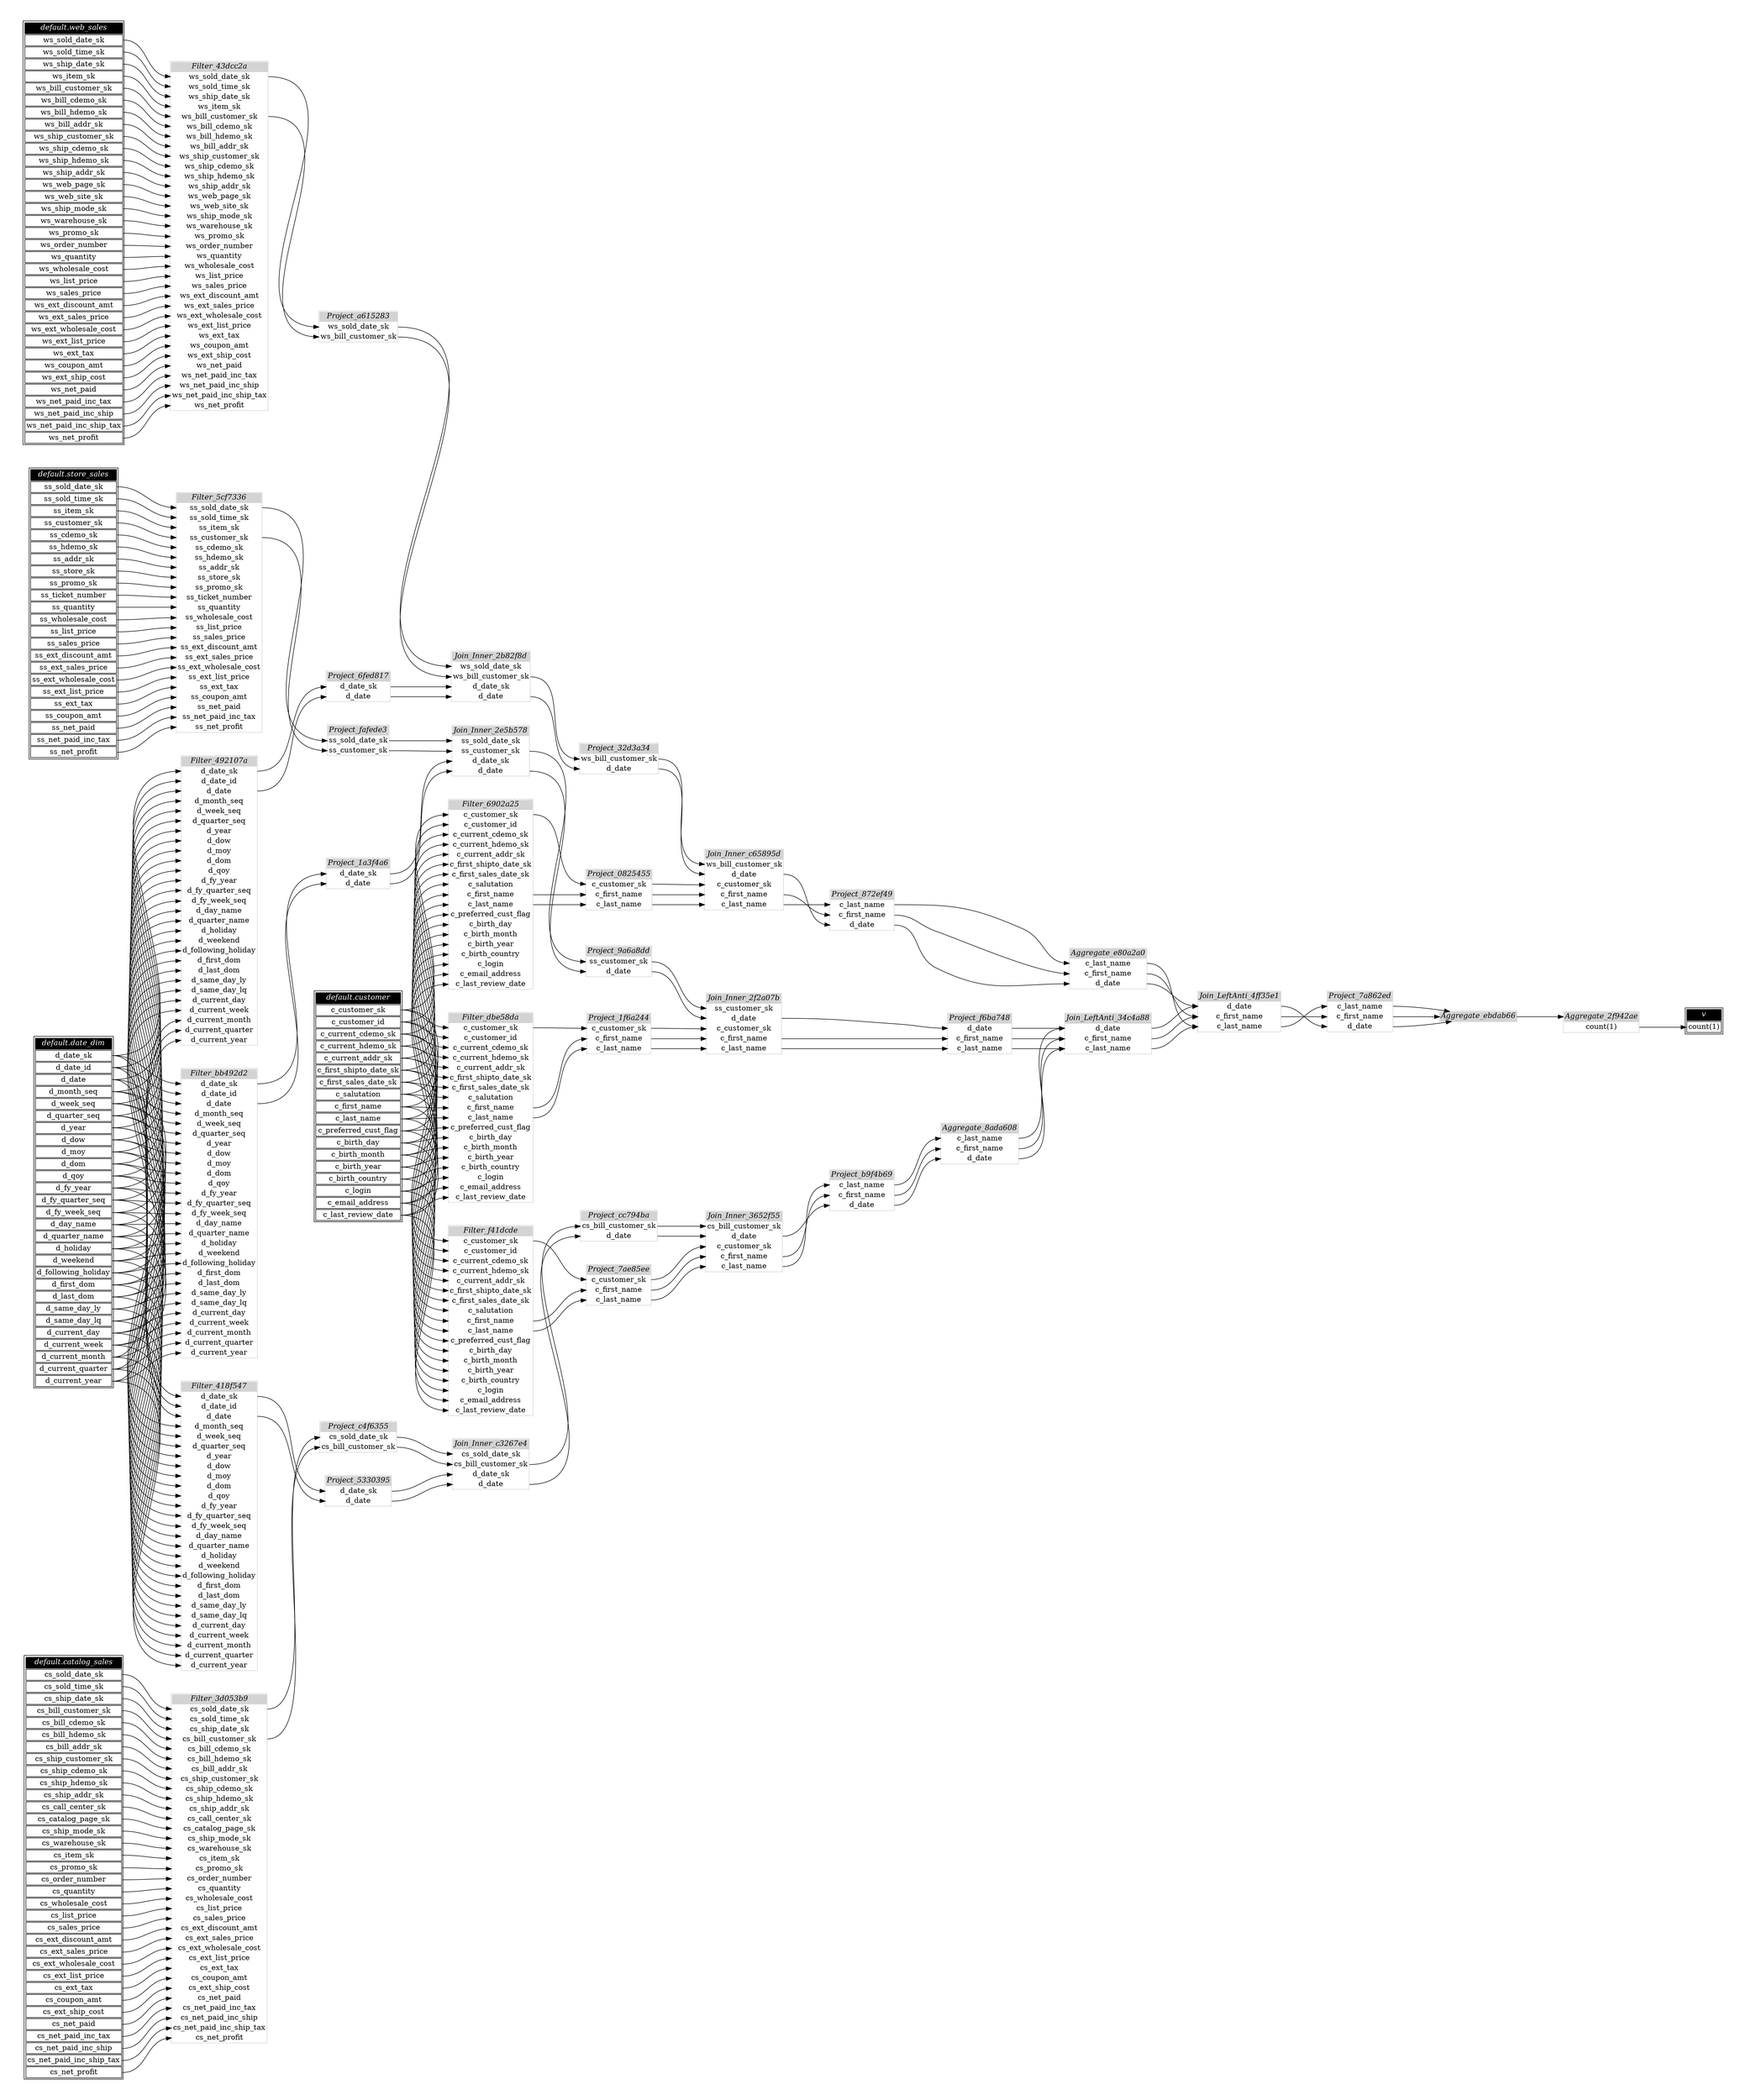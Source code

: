 // Automatically generated by TPCDSFlowTestSuite


digraph {
  graph [pad="0.5" nodesep="0.5" ranksep="1" fontname="Helvetica" rankdir=LR];
  node [shape=plaintext]

  
"Aggregate_2f942ae" [label=<
<table color="lightgray" border="1" cellborder="0" cellspacing="0">
  <tr><td bgcolor="lightgray" port="nodeName"><i>Aggregate_2f942ae</i></td></tr>
  <tr><td port="0">count(1)</td></tr>
</table>>];
     

"Aggregate_8ada608" [label=<
<table color="lightgray" border="1" cellborder="0" cellspacing="0">
  <tr><td bgcolor="lightgray" port="nodeName"><i>Aggregate_8ada608</i></td></tr>
  <tr><td port="0">c_last_name</td></tr>
<tr><td port="1">c_first_name</td></tr>
<tr><td port="2">d_date</td></tr>
</table>>];
     

"Aggregate_e80a2a0" [label=<
<table color="lightgray" border="1" cellborder="0" cellspacing="0">
  <tr><td bgcolor="lightgray" port="nodeName"><i>Aggregate_e80a2a0</i></td></tr>
  <tr><td port="0">c_last_name</td></tr>
<tr><td port="1">c_first_name</td></tr>
<tr><td port="2">d_date</td></tr>
</table>>];
     

"Aggregate_ebdab66" [label=<
<table color="lightgray" border="1" cellborder="0" cellspacing="0">
  <tr><td bgcolor="lightgray" port="nodeName"><i>Aggregate_ebdab66</i></td></tr>
  
</table>>];
     

"Filter_3d053b9" [label=<
<table color="lightgray" border="1" cellborder="0" cellspacing="0">
  <tr><td bgcolor="lightgray" port="nodeName"><i>Filter_3d053b9</i></td></tr>
  <tr><td port="0">cs_sold_date_sk</td></tr>
<tr><td port="1">cs_sold_time_sk</td></tr>
<tr><td port="2">cs_ship_date_sk</td></tr>
<tr><td port="3">cs_bill_customer_sk</td></tr>
<tr><td port="4">cs_bill_cdemo_sk</td></tr>
<tr><td port="5">cs_bill_hdemo_sk</td></tr>
<tr><td port="6">cs_bill_addr_sk</td></tr>
<tr><td port="7">cs_ship_customer_sk</td></tr>
<tr><td port="8">cs_ship_cdemo_sk</td></tr>
<tr><td port="9">cs_ship_hdemo_sk</td></tr>
<tr><td port="10">cs_ship_addr_sk</td></tr>
<tr><td port="11">cs_call_center_sk</td></tr>
<tr><td port="12">cs_catalog_page_sk</td></tr>
<tr><td port="13">cs_ship_mode_sk</td></tr>
<tr><td port="14">cs_warehouse_sk</td></tr>
<tr><td port="15">cs_item_sk</td></tr>
<tr><td port="16">cs_promo_sk</td></tr>
<tr><td port="17">cs_order_number</td></tr>
<tr><td port="18">cs_quantity</td></tr>
<tr><td port="19">cs_wholesale_cost</td></tr>
<tr><td port="20">cs_list_price</td></tr>
<tr><td port="21">cs_sales_price</td></tr>
<tr><td port="22">cs_ext_discount_amt</td></tr>
<tr><td port="23">cs_ext_sales_price</td></tr>
<tr><td port="24">cs_ext_wholesale_cost</td></tr>
<tr><td port="25">cs_ext_list_price</td></tr>
<tr><td port="26">cs_ext_tax</td></tr>
<tr><td port="27">cs_coupon_amt</td></tr>
<tr><td port="28">cs_ext_ship_cost</td></tr>
<tr><td port="29">cs_net_paid</td></tr>
<tr><td port="30">cs_net_paid_inc_tax</td></tr>
<tr><td port="31">cs_net_paid_inc_ship</td></tr>
<tr><td port="32">cs_net_paid_inc_ship_tax</td></tr>
<tr><td port="33">cs_net_profit</td></tr>
</table>>];
     

"Filter_418f547" [label=<
<table color="lightgray" border="1" cellborder="0" cellspacing="0">
  <tr><td bgcolor="lightgray" port="nodeName"><i>Filter_418f547</i></td></tr>
  <tr><td port="0">d_date_sk</td></tr>
<tr><td port="1">d_date_id</td></tr>
<tr><td port="2">d_date</td></tr>
<tr><td port="3">d_month_seq</td></tr>
<tr><td port="4">d_week_seq</td></tr>
<tr><td port="5">d_quarter_seq</td></tr>
<tr><td port="6">d_year</td></tr>
<tr><td port="7">d_dow</td></tr>
<tr><td port="8">d_moy</td></tr>
<tr><td port="9">d_dom</td></tr>
<tr><td port="10">d_qoy</td></tr>
<tr><td port="11">d_fy_year</td></tr>
<tr><td port="12">d_fy_quarter_seq</td></tr>
<tr><td port="13">d_fy_week_seq</td></tr>
<tr><td port="14">d_day_name</td></tr>
<tr><td port="15">d_quarter_name</td></tr>
<tr><td port="16">d_holiday</td></tr>
<tr><td port="17">d_weekend</td></tr>
<tr><td port="18">d_following_holiday</td></tr>
<tr><td port="19">d_first_dom</td></tr>
<tr><td port="20">d_last_dom</td></tr>
<tr><td port="21">d_same_day_ly</td></tr>
<tr><td port="22">d_same_day_lq</td></tr>
<tr><td port="23">d_current_day</td></tr>
<tr><td port="24">d_current_week</td></tr>
<tr><td port="25">d_current_month</td></tr>
<tr><td port="26">d_current_quarter</td></tr>
<tr><td port="27">d_current_year</td></tr>
</table>>];
     

"Filter_43dcc2a" [label=<
<table color="lightgray" border="1" cellborder="0" cellspacing="0">
  <tr><td bgcolor="lightgray" port="nodeName"><i>Filter_43dcc2a</i></td></tr>
  <tr><td port="0">ws_sold_date_sk</td></tr>
<tr><td port="1">ws_sold_time_sk</td></tr>
<tr><td port="2">ws_ship_date_sk</td></tr>
<tr><td port="3">ws_item_sk</td></tr>
<tr><td port="4">ws_bill_customer_sk</td></tr>
<tr><td port="5">ws_bill_cdemo_sk</td></tr>
<tr><td port="6">ws_bill_hdemo_sk</td></tr>
<tr><td port="7">ws_bill_addr_sk</td></tr>
<tr><td port="8">ws_ship_customer_sk</td></tr>
<tr><td port="9">ws_ship_cdemo_sk</td></tr>
<tr><td port="10">ws_ship_hdemo_sk</td></tr>
<tr><td port="11">ws_ship_addr_sk</td></tr>
<tr><td port="12">ws_web_page_sk</td></tr>
<tr><td port="13">ws_web_site_sk</td></tr>
<tr><td port="14">ws_ship_mode_sk</td></tr>
<tr><td port="15">ws_warehouse_sk</td></tr>
<tr><td port="16">ws_promo_sk</td></tr>
<tr><td port="17">ws_order_number</td></tr>
<tr><td port="18">ws_quantity</td></tr>
<tr><td port="19">ws_wholesale_cost</td></tr>
<tr><td port="20">ws_list_price</td></tr>
<tr><td port="21">ws_sales_price</td></tr>
<tr><td port="22">ws_ext_discount_amt</td></tr>
<tr><td port="23">ws_ext_sales_price</td></tr>
<tr><td port="24">ws_ext_wholesale_cost</td></tr>
<tr><td port="25">ws_ext_list_price</td></tr>
<tr><td port="26">ws_ext_tax</td></tr>
<tr><td port="27">ws_coupon_amt</td></tr>
<tr><td port="28">ws_ext_ship_cost</td></tr>
<tr><td port="29">ws_net_paid</td></tr>
<tr><td port="30">ws_net_paid_inc_tax</td></tr>
<tr><td port="31">ws_net_paid_inc_ship</td></tr>
<tr><td port="32">ws_net_paid_inc_ship_tax</td></tr>
<tr><td port="33">ws_net_profit</td></tr>
</table>>];
     

"Filter_492107a" [label=<
<table color="lightgray" border="1" cellborder="0" cellspacing="0">
  <tr><td bgcolor="lightgray" port="nodeName"><i>Filter_492107a</i></td></tr>
  <tr><td port="0">d_date_sk</td></tr>
<tr><td port="1">d_date_id</td></tr>
<tr><td port="2">d_date</td></tr>
<tr><td port="3">d_month_seq</td></tr>
<tr><td port="4">d_week_seq</td></tr>
<tr><td port="5">d_quarter_seq</td></tr>
<tr><td port="6">d_year</td></tr>
<tr><td port="7">d_dow</td></tr>
<tr><td port="8">d_moy</td></tr>
<tr><td port="9">d_dom</td></tr>
<tr><td port="10">d_qoy</td></tr>
<tr><td port="11">d_fy_year</td></tr>
<tr><td port="12">d_fy_quarter_seq</td></tr>
<tr><td port="13">d_fy_week_seq</td></tr>
<tr><td port="14">d_day_name</td></tr>
<tr><td port="15">d_quarter_name</td></tr>
<tr><td port="16">d_holiday</td></tr>
<tr><td port="17">d_weekend</td></tr>
<tr><td port="18">d_following_holiday</td></tr>
<tr><td port="19">d_first_dom</td></tr>
<tr><td port="20">d_last_dom</td></tr>
<tr><td port="21">d_same_day_ly</td></tr>
<tr><td port="22">d_same_day_lq</td></tr>
<tr><td port="23">d_current_day</td></tr>
<tr><td port="24">d_current_week</td></tr>
<tr><td port="25">d_current_month</td></tr>
<tr><td port="26">d_current_quarter</td></tr>
<tr><td port="27">d_current_year</td></tr>
</table>>];
     

"Filter_5cf7336" [label=<
<table color="lightgray" border="1" cellborder="0" cellspacing="0">
  <tr><td bgcolor="lightgray" port="nodeName"><i>Filter_5cf7336</i></td></tr>
  <tr><td port="0">ss_sold_date_sk</td></tr>
<tr><td port="1">ss_sold_time_sk</td></tr>
<tr><td port="2">ss_item_sk</td></tr>
<tr><td port="3">ss_customer_sk</td></tr>
<tr><td port="4">ss_cdemo_sk</td></tr>
<tr><td port="5">ss_hdemo_sk</td></tr>
<tr><td port="6">ss_addr_sk</td></tr>
<tr><td port="7">ss_store_sk</td></tr>
<tr><td port="8">ss_promo_sk</td></tr>
<tr><td port="9">ss_ticket_number</td></tr>
<tr><td port="10">ss_quantity</td></tr>
<tr><td port="11">ss_wholesale_cost</td></tr>
<tr><td port="12">ss_list_price</td></tr>
<tr><td port="13">ss_sales_price</td></tr>
<tr><td port="14">ss_ext_discount_amt</td></tr>
<tr><td port="15">ss_ext_sales_price</td></tr>
<tr><td port="16">ss_ext_wholesale_cost</td></tr>
<tr><td port="17">ss_ext_list_price</td></tr>
<tr><td port="18">ss_ext_tax</td></tr>
<tr><td port="19">ss_coupon_amt</td></tr>
<tr><td port="20">ss_net_paid</td></tr>
<tr><td port="21">ss_net_paid_inc_tax</td></tr>
<tr><td port="22">ss_net_profit</td></tr>
</table>>];
     

"Filter_6902a25" [label=<
<table color="lightgray" border="1" cellborder="0" cellspacing="0">
  <tr><td bgcolor="lightgray" port="nodeName"><i>Filter_6902a25</i></td></tr>
  <tr><td port="0">c_customer_sk</td></tr>
<tr><td port="1">c_customer_id</td></tr>
<tr><td port="2">c_current_cdemo_sk</td></tr>
<tr><td port="3">c_current_hdemo_sk</td></tr>
<tr><td port="4">c_current_addr_sk</td></tr>
<tr><td port="5">c_first_shipto_date_sk</td></tr>
<tr><td port="6">c_first_sales_date_sk</td></tr>
<tr><td port="7">c_salutation</td></tr>
<tr><td port="8">c_first_name</td></tr>
<tr><td port="9">c_last_name</td></tr>
<tr><td port="10">c_preferred_cust_flag</td></tr>
<tr><td port="11">c_birth_day</td></tr>
<tr><td port="12">c_birth_month</td></tr>
<tr><td port="13">c_birth_year</td></tr>
<tr><td port="14">c_birth_country</td></tr>
<tr><td port="15">c_login</td></tr>
<tr><td port="16">c_email_address</td></tr>
<tr><td port="17">c_last_review_date</td></tr>
</table>>];
     

"Filter_bb492d2" [label=<
<table color="lightgray" border="1" cellborder="0" cellspacing="0">
  <tr><td bgcolor="lightgray" port="nodeName"><i>Filter_bb492d2</i></td></tr>
  <tr><td port="0">d_date_sk</td></tr>
<tr><td port="1">d_date_id</td></tr>
<tr><td port="2">d_date</td></tr>
<tr><td port="3">d_month_seq</td></tr>
<tr><td port="4">d_week_seq</td></tr>
<tr><td port="5">d_quarter_seq</td></tr>
<tr><td port="6">d_year</td></tr>
<tr><td port="7">d_dow</td></tr>
<tr><td port="8">d_moy</td></tr>
<tr><td port="9">d_dom</td></tr>
<tr><td port="10">d_qoy</td></tr>
<tr><td port="11">d_fy_year</td></tr>
<tr><td port="12">d_fy_quarter_seq</td></tr>
<tr><td port="13">d_fy_week_seq</td></tr>
<tr><td port="14">d_day_name</td></tr>
<tr><td port="15">d_quarter_name</td></tr>
<tr><td port="16">d_holiday</td></tr>
<tr><td port="17">d_weekend</td></tr>
<tr><td port="18">d_following_holiday</td></tr>
<tr><td port="19">d_first_dom</td></tr>
<tr><td port="20">d_last_dom</td></tr>
<tr><td port="21">d_same_day_ly</td></tr>
<tr><td port="22">d_same_day_lq</td></tr>
<tr><td port="23">d_current_day</td></tr>
<tr><td port="24">d_current_week</td></tr>
<tr><td port="25">d_current_month</td></tr>
<tr><td port="26">d_current_quarter</td></tr>
<tr><td port="27">d_current_year</td></tr>
</table>>];
     

"Filter_dbe58da" [label=<
<table color="lightgray" border="1" cellborder="0" cellspacing="0">
  <tr><td bgcolor="lightgray" port="nodeName"><i>Filter_dbe58da</i></td></tr>
  <tr><td port="0">c_customer_sk</td></tr>
<tr><td port="1">c_customer_id</td></tr>
<tr><td port="2">c_current_cdemo_sk</td></tr>
<tr><td port="3">c_current_hdemo_sk</td></tr>
<tr><td port="4">c_current_addr_sk</td></tr>
<tr><td port="5">c_first_shipto_date_sk</td></tr>
<tr><td port="6">c_first_sales_date_sk</td></tr>
<tr><td port="7">c_salutation</td></tr>
<tr><td port="8">c_first_name</td></tr>
<tr><td port="9">c_last_name</td></tr>
<tr><td port="10">c_preferred_cust_flag</td></tr>
<tr><td port="11">c_birth_day</td></tr>
<tr><td port="12">c_birth_month</td></tr>
<tr><td port="13">c_birth_year</td></tr>
<tr><td port="14">c_birth_country</td></tr>
<tr><td port="15">c_login</td></tr>
<tr><td port="16">c_email_address</td></tr>
<tr><td port="17">c_last_review_date</td></tr>
</table>>];
     

"Filter_f41dcde" [label=<
<table color="lightgray" border="1" cellborder="0" cellspacing="0">
  <tr><td bgcolor="lightgray" port="nodeName"><i>Filter_f41dcde</i></td></tr>
  <tr><td port="0">c_customer_sk</td></tr>
<tr><td port="1">c_customer_id</td></tr>
<tr><td port="2">c_current_cdemo_sk</td></tr>
<tr><td port="3">c_current_hdemo_sk</td></tr>
<tr><td port="4">c_current_addr_sk</td></tr>
<tr><td port="5">c_first_shipto_date_sk</td></tr>
<tr><td port="6">c_first_sales_date_sk</td></tr>
<tr><td port="7">c_salutation</td></tr>
<tr><td port="8">c_first_name</td></tr>
<tr><td port="9">c_last_name</td></tr>
<tr><td port="10">c_preferred_cust_flag</td></tr>
<tr><td port="11">c_birth_day</td></tr>
<tr><td port="12">c_birth_month</td></tr>
<tr><td port="13">c_birth_year</td></tr>
<tr><td port="14">c_birth_country</td></tr>
<tr><td port="15">c_login</td></tr>
<tr><td port="16">c_email_address</td></tr>
<tr><td port="17">c_last_review_date</td></tr>
</table>>];
     

"Join_Inner_2b82f8d" [label=<
<table color="lightgray" border="1" cellborder="0" cellspacing="0">
  <tr><td bgcolor="lightgray" port="nodeName"><i>Join_Inner_2b82f8d</i></td></tr>
  <tr><td port="0">ws_sold_date_sk</td></tr>
<tr><td port="1">ws_bill_customer_sk</td></tr>
<tr><td port="2">d_date_sk</td></tr>
<tr><td port="3">d_date</td></tr>
</table>>];
     

"Join_Inner_2e5b578" [label=<
<table color="lightgray" border="1" cellborder="0" cellspacing="0">
  <tr><td bgcolor="lightgray" port="nodeName"><i>Join_Inner_2e5b578</i></td></tr>
  <tr><td port="0">ss_sold_date_sk</td></tr>
<tr><td port="1">ss_customer_sk</td></tr>
<tr><td port="2">d_date_sk</td></tr>
<tr><td port="3">d_date</td></tr>
</table>>];
     

"Join_Inner_2f2a07b" [label=<
<table color="lightgray" border="1" cellborder="0" cellspacing="0">
  <tr><td bgcolor="lightgray" port="nodeName"><i>Join_Inner_2f2a07b</i></td></tr>
  <tr><td port="0">ss_customer_sk</td></tr>
<tr><td port="1">d_date</td></tr>
<tr><td port="2">c_customer_sk</td></tr>
<tr><td port="3">c_first_name</td></tr>
<tr><td port="4">c_last_name</td></tr>
</table>>];
     

"Join_Inner_3652f55" [label=<
<table color="lightgray" border="1" cellborder="0" cellspacing="0">
  <tr><td bgcolor="lightgray" port="nodeName"><i>Join_Inner_3652f55</i></td></tr>
  <tr><td port="0">cs_bill_customer_sk</td></tr>
<tr><td port="1">d_date</td></tr>
<tr><td port="2">c_customer_sk</td></tr>
<tr><td port="3">c_first_name</td></tr>
<tr><td port="4">c_last_name</td></tr>
</table>>];
     

"Join_Inner_c3267e4" [label=<
<table color="lightgray" border="1" cellborder="0" cellspacing="0">
  <tr><td bgcolor="lightgray" port="nodeName"><i>Join_Inner_c3267e4</i></td></tr>
  <tr><td port="0">cs_sold_date_sk</td></tr>
<tr><td port="1">cs_bill_customer_sk</td></tr>
<tr><td port="2">d_date_sk</td></tr>
<tr><td port="3">d_date</td></tr>
</table>>];
     

"Join_Inner_c65895d" [label=<
<table color="lightgray" border="1" cellborder="0" cellspacing="0">
  <tr><td bgcolor="lightgray" port="nodeName"><i>Join_Inner_c65895d</i></td></tr>
  <tr><td port="0">ws_bill_customer_sk</td></tr>
<tr><td port="1">d_date</td></tr>
<tr><td port="2">c_customer_sk</td></tr>
<tr><td port="3">c_first_name</td></tr>
<tr><td port="4">c_last_name</td></tr>
</table>>];
     

"Join_LeftAnti_34c4a88" [label=<
<table color="lightgray" border="1" cellborder="0" cellspacing="0">
  <tr><td bgcolor="lightgray" port="nodeName"><i>Join_LeftAnti_34c4a88</i></td></tr>
  <tr><td port="0">d_date</td></tr>
<tr><td port="1">c_first_name</td></tr>
<tr><td port="2">c_last_name</td></tr>
</table>>];
     

"Join_LeftAnti_4ff35e1" [label=<
<table color="lightgray" border="1" cellborder="0" cellspacing="0">
  <tr><td bgcolor="lightgray" port="nodeName"><i>Join_LeftAnti_4ff35e1</i></td></tr>
  <tr><td port="0">d_date</td></tr>
<tr><td port="1">c_first_name</td></tr>
<tr><td port="2">c_last_name</td></tr>
</table>>];
     

"Project_0825455" [label=<
<table color="lightgray" border="1" cellborder="0" cellspacing="0">
  <tr><td bgcolor="lightgray" port="nodeName"><i>Project_0825455</i></td></tr>
  <tr><td port="0">c_customer_sk</td></tr>
<tr><td port="1">c_first_name</td></tr>
<tr><td port="2">c_last_name</td></tr>
</table>>];
     

"Project_1a3f4a6" [label=<
<table color="lightgray" border="1" cellborder="0" cellspacing="0">
  <tr><td bgcolor="lightgray" port="nodeName"><i>Project_1a3f4a6</i></td></tr>
  <tr><td port="0">d_date_sk</td></tr>
<tr><td port="1">d_date</td></tr>
</table>>];
     

"Project_1f6a244" [label=<
<table color="lightgray" border="1" cellborder="0" cellspacing="0">
  <tr><td bgcolor="lightgray" port="nodeName"><i>Project_1f6a244</i></td></tr>
  <tr><td port="0">c_customer_sk</td></tr>
<tr><td port="1">c_first_name</td></tr>
<tr><td port="2">c_last_name</td></tr>
</table>>];
     

"Project_32d3a34" [label=<
<table color="lightgray" border="1" cellborder="0" cellspacing="0">
  <tr><td bgcolor="lightgray" port="nodeName"><i>Project_32d3a34</i></td></tr>
  <tr><td port="0">ws_bill_customer_sk</td></tr>
<tr><td port="1">d_date</td></tr>
</table>>];
     

"Project_5330395" [label=<
<table color="lightgray" border="1" cellborder="0" cellspacing="0">
  <tr><td bgcolor="lightgray" port="nodeName"><i>Project_5330395</i></td></tr>
  <tr><td port="0">d_date_sk</td></tr>
<tr><td port="1">d_date</td></tr>
</table>>];
     

"Project_6fed817" [label=<
<table color="lightgray" border="1" cellborder="0" cellspacing="0">
  <tr><td bgcolor="lightgray" port="nodeName"><i>Project_6fed817</i></td></tr>
  <tr><td port="0">d_date_sk</td></tr>
<tr><td port="1">d_date</td></tr>
</table>>];
     

"Project_7a862ed" [label=<
<table color="lightgray" border="1" cellborder="0" cellspacing="0">
  <tr><td bgcolor="lightgray" port="nodeName"><i>Project_7a862ed</i></td></tr>
  <tr><td port="0">c_last_name</td></tr>
<tr><td port="1">c_first_name</td></tr>
<tr><td port="2">d_date</td></tr>
</table>>];
     

"Project_7ae85ee" [label=<
<table color="lightgray" border="1" cellborder="0" cellspacing="0">
  <tr><td bgcolor="lightgray" port="nodeName"><i>Project_7ae85ee</i></td></tr>
  <tr><td port="0">c_customer_sk</td></tr>
<tr><td port="1">c_first_name</td></tr>
<tr><td port="2">c_last_name</td></tr>
</table>>];
     

"Project_872ef49" [label=<
<table color="lightgray" border="1" cellborder="0" cellspacing="0">
  <tr><td bgcolor="lightgray" port="nodeName"><i>Project_872ef49</i></td></tr>
  <tr><td port="0">c_last_name</td></tr>
<tr><td port="1">c_first_name</td></tr>
<tr><td port="2">d_date</td></tr>
</table>>];
     

"Project_9a6a8dd" [label=<
<table color="lightgray" border="1" cellborder="0" cellspacing="0">
  <tr><td bgcolor="lightgray" port="nodeName"><i>Project_9a6a8dd</i></td></tr>
  <tr><td port="0">ss_customer_sk</td></tr>
<tr><td port="1">d_date</td></tr>
</table>>];
     

"Project_a615283" [label=<
<table color="lightgray" border="1" cellborder="0" cellspacing="0">
  <tr><td bgcolor="lightgray" port="nodeName"><i>Project_a615283</i></td></tr>
  <tr><td port="0">ws_sold_date_sk</td></tr>
<tr><td port="1">ws_bill_customer_sk</td></tr>
</table>>];
     

"Project_b9f4b69" [label=<
<table color="lightgray" border="1" cellborder="0" cellspacing="0">
  <tr><td bgcolor="lightgray" port="nodeName"><i>Project_b9f4b69</i></td></tr>
  <tr><td port="0">c_last_name</td></tr>
<tr><td port="1">c_first_name</td></tr>
<tr><td port="2">d_date</td></tr>
</table>>];
     

"Project_c4f6355" [label=<
<table color="lightgray" border="1" cellborder="0" cellspacing="0">
  <tr><td bgcolor="lightgray" port="nodeName"><i>Project_c4f6355</i></td></tr>
  <tr><td port="0">cs_sold_date_sk</td></tr>
<tr><td port="1">cs_bill_customer_sk</td></tr>
</table>>];
     

"Project_cc794ba" [label=<
<table color="lightgray" border="1" cellborder="0" cellspacing="0">
  <tr><td bgcolor="lightgray" port="nodeName"><i>Project_cc794ba</i></td></tr>
  <tr><td port="0">cs_bill_customer_sk</td></tr>
<tr><td port="1">d_date</td></tr>
</table>>];
     

"Project_f6ba748" [label=<
<table color="lightgray" border="1" cellborder="0" cellspacing="0">
  <tr><td bgcolor="lightgray" port="nodeName"><i>Project_f6ba748</i></td></tr>
  <tr><td port="0">d_date</td></tr>
<tr><td port="1">c_first_name</td></tr>
<tr><td port="2">c_last_name</td></tr>
</table>>];
     

"Project_fafede3" [label=<
<table color="lightgray" border="1" cellborder="0" cellspacing="0">
  <tr><td bgcolor="lightgray" port="nodeName"><i>Project_fafede3</i></td></tr>
  <tr><td port="0">ss_sold_date_sk</td></tr>
<tr><td port="1">ss_customer_sk</td></tr>
</table>>];
     

"default.catalog_sales" [color="black" label=<
<table>
  <tr><td bgcolor="black" port="nodeName"><i><font color="white">default.catalog_sales</font></i></td></tr>
  <tr><td port="0">cs_sold_date_sk</td></tr>
<tr><td port="1">cs_sold_time_sk</td></tr>
<tr><td port="2">cs_ship_date_sk</td></tr>
<tr><td port="3">cs_bill_customer_sk</td></tr>
<tr><td port="4">cs_bill_cdemo_sk</td></tr>
<tr><td port="5">cs_bill_hdemo_sk</td></tr>
<tr><td port="6">cs_bill_addr_sk</td></tr>
<tr><td port="7">cs_ship_customer_sk</td></tr>
<tr><td port="8">cs_ship_cdemo_sk</td></tr>
<tr><td port="9">cs_ship_hdemo_sk</td></tr>
<tr><td port="10">cs_ship_addr_sk</td></tr>
<tr><td port="11">cs_call_center_sk</td></tr>
<tr><td port="12">cs_catalog_page_sk</td></tr>
<tr><td port="13">cs_ship_mode_sk</td></tr>
<tr><td port="14">cs_warehouse_sk</td></tr>
<tr><td port="15">cs_item_sk</td></tr>
<tr><td port="16">cs_promo_sk</td></tr>
<tr><td port="17">cs_order_number</td></tr>
<tr><td port="18">cs_quantity</td></tr>
<tr><td port="19">cs_wholesale_cost</td></tr>
<tr><td port="20">cs_list_price</td></tr>
<tr><td port="21">cs_sales_price</td></tr>
<tr><td port="22">cs_ext_discount_amt</td></tr>
<tr><td port="23">cs_ext_sales_price</td></tr>
<tr><td port="24">cs_ext_wholesale_cost</td></tr>
<tr><td port="25">cs_ext_list_price</td></tr>
<tr><td port="26">cs_ext_tax</td></tr>
<tr><td port="27">cs_coupon_amt</td></tr>
<tr><td port="28">cs_ext_ship_cost</td></tr>
<tr><td port="29">cs_net_paid</td></tr>
<tr><td port="30">cs_net_paid_inc_tax</td></tr>
<tr><td port="31">cs_net_paid_inc_ship</td></tr>
<tr><td port="32">cs_net_paid_inc_ship_tax</td></tr>
<tr><td port="33">cs_net_profit</td></tr>
</table>>];
     

"default.customer" [color="black" label=<
<table>
  <tr><td bgcolor="black" port="nodeName"><i><font color="white">default.customer</font></i></td></tr>
  <tr><td port="0">c_customer_sk</td></tr>
<tr><td port="1">c_customer_id</td></tr>
<tr><td port="2">c_current_cdemo_sk</td></tr>
<tr><td port="3">c_current_hdemo_sk</td></tr>
<tr><td port="4">c_current_addr_sk</td></tr>
<tr><td port="5">c_first_shipto_date_sk</td></tr>
<tr><td port="6">c_first_sales_date_sk</td></tr>
<tr><td port="7">c_salutation</td></tr>
<tr><td port="8">c_first_name</td></tr>
<tr><td port="9">c_last_name</td></tr>
<tr><td port="10">c_preferred_cust_flag</td></tr>
<tr><td port="11">c_birth_day</td></tr>
<tr><td port="12">c_birth_month</td></tr>
<tr><td port="13">c_birth_year</td></tr>
<tr><td port="14">c_birth_country</td></tr>
<tr><td port="15">c_login</td></tr>
<tr><td port="16">c_email_address</td></tr>
<tr><td port="17">c_last_review_date</td></tr>
</table>>];
     

"default.date_dim" [color="black" label=<
<table>
  <tr><td bgcolor="black" port="nodeName"><i><font color="white">default.date_dim</font></i></td></tr>
  <tr><td port="0">d_date_sk</td></tr>
<tr><td port="1">d_date_id</td></tr>
<tr><td port="2">d_date</td></tr>
<tr><td port="3">d_month_seq</td></tr>
<tr><td port="4">d_week_seq</td></tr>
<tr><td port="5">d_quarter_seq</td></tr>
<tr><td port="6">d_year</td></tr>
<tr><td port="7">d_dow</td></tr>
<tr><td port="8">d_moy</td></tr>
<tr><td port="9">d_dom</td></tr>
<tr><td port="10">d_qoy</td></tr>
<tr><td port="11">d_fy_year</td></tr>
<tr><td port="12">d_fy_quarter_seq</td></tr>
<tr><td port="13">d_fy_week_seq</td></tr>
<tr><td port="14">d_day_name</td></tr>
<tr><td port="15">d_quarter_name</td></tr>
<tr><td port="16">d_holiday</td></tr>
<tr><td port="17">d_weekend</td></tr>
<tr><td port="18">d_following_holiday</td></tr>
<tr><td port="19">d_first_dom</td></tr>
<tr><td port="20">d_last_dom</td></tr>
<tr><td port="21">d_same_day_ly</td></tr>
<tr><td port="22">d_same_day_lq</td></tr>
<tr><td port="23">d_current_day</td></tr>
<tr><td port="24">d_current_week</td></tr>
<tr><td port="25">d_current_month</td></tr>
<tr><td port="26">d_current_quarter</td></tr>
<tr><td port="27">d_current_year</td></tr>
</table>>];
     

"default.store_sales" [color="black" label=<
<table>
  <tr><td bgcolor="black" port="nodeName"><i><font color="white">default.store_sales</font></i></td></tr>
  <tr><td port="0">ss_sold_date_sk</td></tr>
<tr><td port="1">ss_sold_time_sk</td></tr>
<tr><td port="2">ss_item_sk</td></tr>
<tr><td port="3">ss_customer_sk</td></tr>
<tr><td port="4">ss_cdemo_sk</td></tr>
<tr><td port="5">ss_hdemo_sk</td></tr>
<tr><td port="6">ss_addr_sk</td></tr>
<tr><td port="7">ss_store_sk</td></tr>
<tr><td port="8">ss_promo_sk</td></tr>
<tr><td port="9">ss_ticket_number</td></tr>
<tr><td port="10">ss_quantity</td></tr>
<tr><td port="11">ss_wholesale_cost</td></tr>
<tr><td port="12">ss_list_price</td></tr>
<tr><td port="13">ss_sales_price</td></tr>
<tr><td port="14">ss_ext_discount_amt</td></tr>
<tr><td port="15">ss_ext_sales_price</td></tr>
<tr><td port="16">ss_ext_wholesale_cost</td></tr>
<tr><td port="17">ss_ext_list_price</td></tr>
<tr><td port="18">ss_ext_tax</td></tr>
<tr><td port="19">ss_coupon_amt</td></tr>
<tr><td port="20">ss_net_paid</td></tr>
<tr><td port="21">ss_net_paid_inc_tax</td></tr>
<tr><td port="22">ss_net_profit</td></tr>
</table>>];
     

"default.web_sales" [color="black" label=<
<table>
  <tr><td bgcolor="black" port="nodeName"><i><font color="white">default.web_sales</font></i></td></tr>
  <tr><td port="0">ws_sold_date_sk</td></tr>
<tr><td port="1">ws_sold_time_sk</td></tr>
<tr><td port="2">ws_ship_date_sk</td></tr>
<tr><td port="3">ws_item_sk</td></tr>
<tr><td port="4">ws_bill_customer_sk</td></tr>
<tr><td port="5">ws_bill_cdemo_sk</td></tr>
<tr><td port="6">ws_bill_hdemo_sk</td></tr>
<tr><td port="7">ws_bill_addr_sk</td></tr>
<tr><td port="8">ws_ship_customer_sk</td></tr>
<tr><td port="9">ws_ship_cdemo_sk</td></tr>
<tr><td port="10">ws_ship_hdemo_sk</td></tr>
<tr><td port="11">ws_ship_addr_sk</td></tr>
<tr><td port="12">ws_web_page_sk</td></tr>
<tr><td port="13">ws_web_site_sk</td></tr>
<tr><td port="14">ws_ship_mode_sk</td></tr>
<tr><td port="15">ws_warehouse_sk</td></tr>
<tr><td port="16">ws_promo_sk</td></tr>
<tr><td port="17">ws_order_number</td></tr>
<tr><td port="18">ws_quantity</td></tr>
<tr><td port="19">ws_wholesale_cost</td></tr>
<tr><td port="20">ws_list_price</td></tr>
<tr><td port="21">ws_sales_price</td></tr>
<tr><td port="22">ws_ext_discount_amt</td></tr>
<tr><td port="23">ws_ext_sales_price</td></tr>
<tr><td port="24">ws_ext_wholesale_cost</td></tr>
<tr><td port="25">ws_ext_list_price</td></tr>
<tr><td port="26">ws_ext_tax</td></tr>
<tr><td port="27">ws_coupon_amt</td></tr>
<tr><td port="28">ws_ext_ship_cost</td></tr>
<tr><td port="29">ws_net_paid</td></tr>
<tr><td port="30">ws_net_paid_inc_tax</td></tr>
<tr><td port="31">ws_net_paid_inc_ship</td></tr>
<tr><td port="32">ws_net_paid_inc_ship_tax</td></tr>
<tr><td port="33">ws_net_profit</td></tr>
</table>>];
     

"v" [color="black" label=<
<table>
  <tr><td bgcolor="black" port="nodeName"><i><font color="white">v</font></i></td></tr>
  <tr><td port="0">count(1)</td></tr>
</table>>];
     
  "Aggregate_2f942ae":0 -> "v":0;
"Aggregate_8ada608":0 -> "Join_LeftAnti_34c4a88":2;
"Aggregate_8ada608":1 -> "Join_LeftAnti_34c4a88":1;
"Aggregate_8ada608":2 -> "Join_LeftAnti_34c4a88":0;
"Aggregate_e80a2a0":0 -> "Join_LeftAnti_4ff35e1":2;
"Aggregate_e80a2a0":1 -> "Join_LeftAnti_4ff35e1":1;
"Aggregate_e80a2a0":2 -> "Join_LeftAnti_4ff35e1":0;
"Aggregate_ebdab66":nodeName -> "Aggregate_2f942ae":nodeName;
"Filter_3d053b9":0 -> "Project_c4f6355":0;
"Filter_3d053b9":3 -> "Project_c4f6355":1;
"Filter_418f547":0 -> "Project_5330395":0;
"Filter_418f547":2 -> "Project_5330395":1;
"Filter_43dcc2a":0 -> "Project_a615283":0;
"Filter_43dcc2a":4 -> "Project_a615283":1;
"Filter_492107a":0 -> "Project_6fed817":0;
"Filter_492107a":2 -> "Project_6fed817":1;
"Filter_5cf7336":0 -> "Project_fafede3":0;
"Filter_5cf7336":3 -> "Project_fafede3":1;
"Filter_6902a25":0 -> "Project_0825455":0;
"Filter_6902a25":8 -> "Project_0825455":1;
"Filter_6902a25":9 -> "Project_0825455":2;
"Filter_bb492d2":0 -> "Project_1a3f4a6":0;
"Filter_bb492d2":2 -> "Project_1a3f4a6":1;
"Filter_dbe58da":0 -> "Project_1f6a244":0;
"Filter_dbe58da":8 -> "Project_1f6a244":1;
"Filter_dbe58da":9 -> "Project_1f6a244":2;
"Filter_f41dcde":0 -> "Project_7ae85ee":0;
"Filter_f41dcde":8 -> "Project_7ae85ee":1;
"Filter_f41dcde":9 -> "Project_7ae85ee":2;
"Join_Inner_2b82f8d":1 -> "Project_32d3a34":0;
"Join_Inner_2b82f8d":3 -> "Project_32d3a34":1;
"Join_Inner_2e5b578":1 -> "Project_9a6a8dd":0;
"Join_Inner_2e5b578":3 -> "Project_9a6a8dd":1;
"Join_Inner_2f2a07b":1 -> "Project_f6ba748":0;
"Join_Inner_2f2a07b":3 -> "Project_f6ba748":1;
"Join_Inner_2f2a07b":4 -> "Project_f6ba748":2;
"Join_Inner_3652f55":1 -> "Project_b9f4b69":2;
"Join_Inner_3652f55":3 -> "Project_b9f4b69":1;
"Join_Inner_3652f55":4 -> "Project_b9f4b69":0;
"Join_Inner_c3267e4":1 -> "Project_cc794ba":0;
"Join_Inner_c3267e4":3 -> "Project_cc794ba":1;
"Join_Inner_c65895d":1 -> "Project_872ef49":2;
"Join_Inner_c65895d":3 -> "Project_872ef49":1;
"Join_Inner_c65895d":4 -> "Project_872ef49":0;
"Join_LeftAnti_34c4a88":0 -> "Join_LeftAnti_4ff35e1":0;
"Join_LeftAnti_34c4a88":1 -> "Join_LeftAnti_4ff35e1":1;
"Join_LeftAnti_34c4a88":2 -> "Join_LeftAnti_4ff35e1":2;
"Join_LeftAnti_4ff35e1":0 -> "Project_7a862ed":2;
"Join_LeftAnti_4ff35e1":1 -> "Project_7a862ed":1;
"Join_LeftAnti_4ff35e1":2 -> "Project_7a862ed":0;
"Project_0825455":0 -> "Join_Inner_c65895d":2;
"Project_0825455":1 -> "Join_Inner_c65895d":3;
"Project_0825455":2 -> "Join_Inner_c65895d":4;
"Project_1a3f4a6":0 -> "Join_Inner_2e5b578":2;
"Project_1a3f4a6":1 -> "Join_Inner_2e5b578":3;
"Project_1f6a244":0 -> "Join_Inner_2f2a07b":2;
"Project_1f6a244":1 -> "Join_Inner_2f2a07b":3;
"Project_1f6a244":2 -> "Join_Inner_2f2a07b":4;
"Project_32d3a34":0 -> "Join_Inner_c65895d":0;
"Project_32d3a34":1 -> "Join_Inner_c65895d":1;
"Project_5330395":0 -> "Join_Inner_c3267e4":2;
"Project_5330395":1 -> "Join_Inner_c3267e4":3;
"Project_6fed817":0 -> "Join_Inner_2b82f8d":2;
"Project_6fed817":1 -> "Join_Inner_2b82f8d":3;
"Project_7a862ed":0 -> "Aggregate_ebdab66":nodeName;
"Project_7a862ed":1 -> "Aggregate_ebdab66":nodeName;
"Project_7a862ed":2 -> "Aggregate_ebdab66":nodeName;
"Project_7ae85ee":0 -> "Join_Inner_3652f55":2;
"Project_7ae85ee":1 -> "Join_Inner_3652f55":3;
"Project_7ae85ee":2 -> "Join_Inner_3652f55":4;
"Project_872ef49":0 -> "Aggregate_e80a2a0":0;
"Project_872ef49":1 -> "Aggregate_e80a2a0":1;
"Project_872ef49":2 -> "Aggregate_e80a2a0":2;
"Project_9a6a8dd":0 -> "Join_Inner_2f2a07b":0;
"Project_9a6a8dd":1 -> "Join_Inner_2f2a07b":1;
"Project_a615283":0 -> "Join_Inner_2b82f8d":0;
"Project_a615283":1 -> "Join_Inner_2b82f8d":1;
"Project_b9f4b69":0 -> "Aggregate_8ada608":0;
"Project_b9f4b69":1 -> "Aggregate_8ada608":1;
"Project_b9f4b69":2 -> "Aggregate_8ada608":2;
"Project_c4f6355":0 -> "Join_Inner_c3267e4":0;
"Project_c4f6355":1 -> "Join_Inner_c3267e4":1;
"Project_cc794ba":0 -> "Join_Inner_3652f55":0;
"Project_cc794ba":1 -> "Join_Inner_3652f55":1;
"Project_f6ba748":0 -> "Join_LeftAnti_34c4a88":0;
"Project_f6ba748":1 -> "Join_LeftAnti_34c4a88":1;
"Project_f6ba748":2 -> "Join_LeftAnti_34c4a88":2;
"Project_fafede3":0 -> "Join_Inner_2e5b578":0;
"Project_fafede3":1 -> "Join_Inner_2e5b578":1;
"default.catalog_sales":0 -> "Filter_3d053b9":0;
"default.catalog_sales":1 -> "Filter_3d053b9":1;
"default.catalog_sales":10 -> "Filter_3d053b9":10;
"default.catalog_sales":11 -> "Filter_3d053b9":11;
"default.catalog_sales":12 -> "Filter_3d053b9":12;
"default.catalog_sales":13 -> "Filter_3d053b9":13;
"default.catalog_sales":14 -> "Filter_3d053b9":14;
"default.catalog_sales":15 -> "Filter_3d053b9":15;
"default.catalog_sales":16 -> "Filter_3d053b9":16;
"default.catalog_sales":17 -> "Filter_3d053b9":17;
"default.catalog_sales":18 -> "Filter_3d053b9":18;
"default.catalog_sales":19 -> "Filter_3d053b9":19;
"default.catalog_sales":2 -> "Filter_3d053b9":2;
"default.catalog_sales":20 -> "Filter_3d053b9":20;
"default.catalog_sales":21 -> "Filter_3d053b9":21;
"default.catalog_sales":22 -> "Filter_3d053b9":22;
"default.catalog_sales":23 -> "Filter_3d053b9":23;
"default.catalog_sales":24 -> "Filter_3d053b9":24;
"default.catalog_sales":25 -> "Filter_3d053b9":25;
"default.catalog_sales":26 -> "Filter_3d053b9":26;
"default.catalog_sales":27 -> "Filter_3d053b9":27;
"default.catalog_sales":28 -> "Filter_3d053b9":28;
"default.catalog_sales":29 -> "Filter_3d053b9":29;
"default.catalog_sales":3 -> "Filter_3d053b9":3;
"default.catalog_sales":30 -> "Filter_3d053b9":30;
"default.catalog_sales":31 -> "Filter_3d053b9":31;
"default.catalog_sales":32 -> "Filter_3d053b9":32;
"default.catalog_sales":33 -> "Filter_3d053b9":33;
"default.catalog_sales":4 -> "Filter_3d053b9":4;
"default.catalog_sales":5 -> "Filter_3d053b9":5;
"default.catalog_sales":6 -> "Filter_3d053b9":6;
"default.catalog_sales":7 -> "Filter_3d053b9":7;
"default.catalog_sales":8 -> "Filter_3d053b9":8;
"default.catalog_sales":9 -> "Filter_3d053b9":9;
"default.customer":0 -> "Filter_6902a25":0;
"default.customer":0 -> "Filter_dbe58da":0;
"default.customer":0 -> "Filter_f41dcde":0;
"default.customer":1 -> "Filter_6902a25":1;
"default.customer":1 -> "Filter_dbe58da":1;
"default.customer":1 -> "Filter_f41dcde":1;
"default.customer":10 -> "Filter_6902a25":10;
"default.customer":10 -> "Filter_dbe58da":10;
"default.customer":10 -> "Filter_f41dcde":10;
"default.customer":11 -> "Filter_6902a25":11;
"default.customer":11 -> "Filter_dbe58da":11;
"default.customer":11 -> "Filter_f41dcde":11;
"default.customer":12 -> "Filter_6902a25":12;
"default.customer":12 -> "Filter_dbe58da":12;
"default.customer":12 -> "Filter_f41dcde":12;
"default.customer":13 -> "Filter_6902a25":13;
"default.customer":13 -> "Filter_dbe58da":13;
"default.customer":13 -> "Filter_f41dcde":13;
"default.customer":14 -> "Filter_6902a25":14;
"default.customer":14 -> "Filter_dbe58da":14;
"default.customer":14 -> "Filter_f41dcde":14;
"default.customer":15 -> "Filter_6902a25":15;
"default.customer":15 -> "Filter_dbe58da":15;
"default.customer":15 -> "Filter_f41dcde":15;
"default.customer":16 -> "Filter_6902a25":16;
"default.customer":16 -> "Filter_dbe58da":16;
"default.customer":16 -> "Filter_f41dcde":16;
"default.customer":17 -> "Filter_6902a25":17;
"default.customer":17 -> "Filter_dbe58da":17;
"default.customer":17 -> "Filter_f41dcde":17;
"default.customer":2 -> "Filter_6902a25":2;
"default.customer":2 -> "Filter_dbe58da":2;
"default.customer":2 -> "Filter_f41dcde":2;
"default.customer":3 -> "Filter_6902a25":3;
"default.customer":3 -> "Filter_dbe58da":3;
"default.customer":3 -> "Filter_f41dcde":3;
"default.customer":4 -> "Filter_6902a25":4;
"default.customer":4 -> "Filter_dbe58da":4;
"default.customer":4 -> "Filter_f41dcde":4;
"default.customer":5 -> "Filter_6902a25":5;
"default.customer":5 -> "Filter_dbe58da":5;
"default.customer":5 -> "Filter_f41dcde":5;
"default.customer":6 -> "Filter_6902a25":6;
"default.customer":6 -> "Filter_dbe58da":6;
"default.customer":6 -> "Filter_f41dcde":6;
"default.customer":7 -> "Filter_6902a25":7;
"default.customer":7 -> "Filter_dbe58da":7;
"default.customer":7 -> "Filter_f41dcde":7;
"default.customer":8 -> "Filter_6902a25":8;
"default.customer":8 -> "Filter_dbe58da":8;
"default.customer":8 -> "Filter_f41dcde":8;
"default.customer":9 -> "Filter_6902a25":9;
"default.customer":9 -> "Filter_dbe58da":9;
"default.customer":9 -> "Filter_f41dcde":9;
"default.date_dim":0 -> "Filter_418f547":0;
"default.date_dim":0 -> "Filter_492107a":0;
"default.date_dim":0 -> "Filter_bb492d2":0;
"default.date_dim":1 -> "Filter_418f547":1;
"default.date_dim":1 -> "Filter_492107a":1;
"default.date_dim":1 -> "Filter_bb492d2":1;
"default.date_dim":10 -> "Filter_418f547":10;
"default.date_dim":10 -> "Filter_492107a":10;
"default.date_dim":10 -> "Filter_bb492d2":10;
"default.date_dim":11 -> "Filter_418f547":11;
"default.date_dim":11 -> "Filter_492107a":11;
"default.date_dim":11 -> "Filter_bb492d2":11;
"default.date_dim":12 -> "Filter_418f547":12;
"default.date_dim":12 -> "Filter_492107a":12;
"default.date_dim":12 -> "Filter_bb492d2":12;
"default.date_dim":13 -> "Filter_418f547":13;
"default.date_dim":13 -> "Filter_492107a":13;
"default.date_dim":13 -> "Filter_bb492d2":13;
"default.date_dim":14 -> "Filter_418f547":14;
"default.date_dim":14 -> "Filter_492107a":14;
"default.date_dim":14 -> "Filter_bb492d2":14;
"default.date_dim":15 -> "Filter_418f547":15;
"default.date_dim":15 -> "Filter_492107a":15;
"default.date_dim":15 -> "Filter_bb492d2":15;
"default.date_dim":16 -> "Filter_418f547":16;
"default.date_dim":16 -> "Filter_492107a":16;
"default.date_dim":16 -> "Filter_bb492d2":16;
"default.date_dim":17 -> "Filter_418f547":17;
"default.date_dim":17 -> "Filter_492107a":17;
"default.date_dim":17 -> "Filter_bb492d2":17;
"default.date_dim":18 -> "Filter_418f547":18;
"default.date_dim":18 -> "Filter_492107a":18;
"default.date_dim":18 -> "Filter_bb492d2":18;
"default.date_dim":19 -> "Filter_418f547":19;
"default.date_dim":19 -> "Filter_492107a":19;
"default.date_dim":19 -> "Filter_bb492d2":19;
"default.date_dim":2 -> "Filter_418f547":2;
"default.date_dim":2 -> "Filter_492107a":2;
"default.date_dim":2 -> "Filter_bb492d2":2;
"default.date_dim":20 -> "Filter_418f547":20;
"default.date_dim":20 -> "Filter_492107a":20;
"default.date_dim":20 -> "Filter_bb492d2":20;
"default.date_dim":21 -> "Filter_418f547":21;
"default.date_dim":21 -> "Filter_492107a":21;
"default.date_dim":21 -> "Filter_bb492d2":21;
"default.date_dim":22 -> "Filter_418f547":22;
"default.date_dim":22 -> "Filter_492107a":22;
"default.date_dim":22 -> "Filter_bb492d2":22;
"default.date_dim":23 -> "Filter_418f547":23;
"default.date_dim":23 -> "Filter_492107a":23;
"default.date_dim":23 -> "Filter_bb492d2":23;
"default.date_dim":24 -> "Filter_418f547":24;
"default.date_dim":24 -> "Filter_492107a":24;
"default.date_dim":24 -> "Filter_bb492d2":24;
"default.date_dim":25 -> "Filter_418f547":25;
"default.date_dim":25 -> "Filter_492107a":25;
"default.date_dim":25 -> "Filter_bb492d2":25;
"default.date_dim":26 -> "Filter_418f547":26;
"default.date_dim":26 -> "Filter_492107a":26;
"default.date_dim":26 -> "Filter_bb492d2":26;
"default.date_dim":27 -> "Filter_418f547":27;
"default.date_dim":27 -> "Filter_492107a":27;
"default.date_dim":27 -> "Filter_bb492d2":27;
"default.date_dim":3 -> "Filter_418f547":3;
"default.date_dim":3 -> "Filter_492107a":3;
"default.date_dim":3 -> "Filter_bb492d2":3;
"default.date_dim":4 -> "Filter_418f547":4;
"default.date_dim":4 -> "Filter_492107a":4;
"default.date_dim":4 -> "Filter_bb492d2":4;
"default.date_dim":5 -> "Filter_418f547":5;
"default.date_dim":5 -> "Filter_492107a":5;
"default.date_dim":5 -> "Filter_bb492d2":5;
"default.date_dim":6 -> "Filter_418f547":6;
"default.date_dim":6 -> "Filter_492107a":6;
"default.date_dim":6 -> "Filter_bb492d2":6;
"default.date_dim":7 -> "Filter_418f547":7;
"default.date_dim":7 -> "Filter_492107a":7;
"default.date_dim":7 -> "Filter_bb492d2":7;
"default.date_dim":8 -> "Filter_418f547":8;
"default.date_dim":8 -> "Filter_492107a":8;
"default.date_dim":8 -> "Filter_bb492d2":8;
"default.date_dim":9 -> "Filter_418f547":9;
"default.date_dim":9 -> "Filter_492107a":9;
"default.date_dim":9 -> "Filter_bb492d2":9;
"default.store_sales":0 -> "Filter_5cf7336":0;
"default.store_sales":1 -> "Filter_5cf7336":1;
"default.store_sales":10 -> "Filter_5cf7336":10;
"default.store_sales":11 -> "Filter_5cf7336":11;
"default.store_sales":12 -> "Filter_5cf7336":12;
"default.store_sales":13 -> "Filter_5cf7336":13;
"default.store_sales":14 -> "Filter_5cf7336":14;
"default.store_sales":15 -> "Filter_5cf7336":15;
"default.store_sales":16 -> "Filter_5cf7336":16;
"default.store_sales":17 -> "Filter_5cf7336":17;
"default.store_sales":18 -> "Filter_5cf7336":18;
"default.store_sales":19 -> "Filter_5cf7336":19;
"default.store_sales":2 -> "Filter_5cf7336":2;
"default.store_sales":20 -> "Filter_5cf7336":20;
"default.store_sales":21 -> "Filter_5cf7336":21;
"default.store_sales":22 -> "Filter_5cf7336":22;
"default.store_sales":3 -> "Filter_5cf7336":3;
"default.store_sales":4 -> "Filter_5cf7336":4;
"default.store_sales":5 -> "Filter_5cf7336":5;
"default.store_sales":6 -> "Filter_5cf7336":6;
"default.store_sales":7 -> "Filter_5cf7336":7;
"default.store_sales":8 -> "Filter_5cf7336":8;
"default.store_sales":9 -> "Filter_5cf7336":9;
"default.web_sales":0 -> "Filter_43dcc2a":0;
"default.web_sales":1 -> "Filter_43dcc2a":1;
"default.web_sales":10 -> "Filter_43dcc2a":10;
"default.web_sales":11 -> "Filter_43dcc2a":11;
"default.web_sales":12 -> "Filter_43dcc2a":12;
"default.web_sales":13 -> "Filter_43dcc2a":13;
"default.web_sales":14 -> "Filter_43dcc2a":14;
"default.web_sales":15 -> "Filter_43dcc2a":15;
"default.web_sales":16 -> "Filter_43dcc2a":16;
"default.web_sales":17 -> "Filter_43dcc2a":17;
"default.web_sales":18 -> "Filter_43dcc2a":18;
"default.web_sales":19 -> "Filter_43dcc2a":19;
"default.web_sales":2 -> "Filter_43dcc2a":2;
"default.web_sales":20 -> "Filter_43dcc2a":20;
"default.web_sales":21 -> "Filter_43dcc2a":21;
"default.web_sales":22 -> "Filter_43dcc2a":22;
"default.web_sales":23 -> "Filter_43dcc2a":23;
"default.web_sales":24 -> "Filter_43dcc2a":24;
"default.web_sales":25 -> "Filter_43dcc2a":25;
"default.web_sales":26 -> "Filter_43dcc2a":26;
"default.web_sales":27 -> "Filter_43dcc2a":27;
"default.web_sales":28 -> "Filter_43dcc2a":28;
"default.web_sales":29 -> "Filter_43dcc2a":29;
"default.web_sales":3 -> "Filter_43dcc2a":3;
"default.web_sales":30 -> "Filter_43dcc2a":30;
"default.web_sales":31 -> "Filter_43dcc2a":31;
"default.web_sales":32 -> "Filter_43dcc2a":32;
"default.web_sales":33 -> "Filter_43dcc2a":33;
"default.web_sales":4 -> "Filter_43dcc2a":4;
"default.web_sales":5 -> "Filter_43dcc2a":5;
"default.web_sales":6 -> "Filter_43dcc2a":6;
"default.web_sales":7 -> "Filter_43dcc2a":7;
"default.web_sales":8 -> "Filter_43dcc2a":8;
"default.web_sales":9 -> "Filter_43dcc2a":9;
}
       